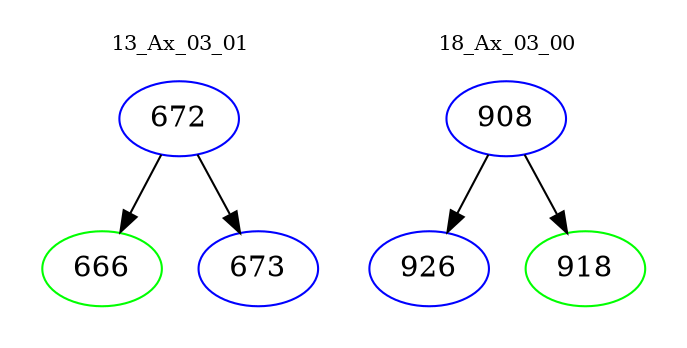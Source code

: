 digraph{
subgraph cluster_0 {
color = white
label = "13_Ax_03_01";
fontsize=10;
T0_672 [label="672", color="blue"]
T0_672 -> T0_666 [color="black"]
T0_666 [label="666", color="green"]
T0_672 -> T0_673 [color="black"]
T0_673 [label="673", color="blue"]
}
subgraph cluster_1 {
color = white
label = "18_Ax_03_00";
fontsize=10;
T1_908 [label="908", color="blue"]
T1_908 -> T1_926 [color="black"]
T1_926 [label="926", color="blue"]
T1_908 -> T1_918 [color="black"]
T1_918 [label="918", color="green"]
}
}
